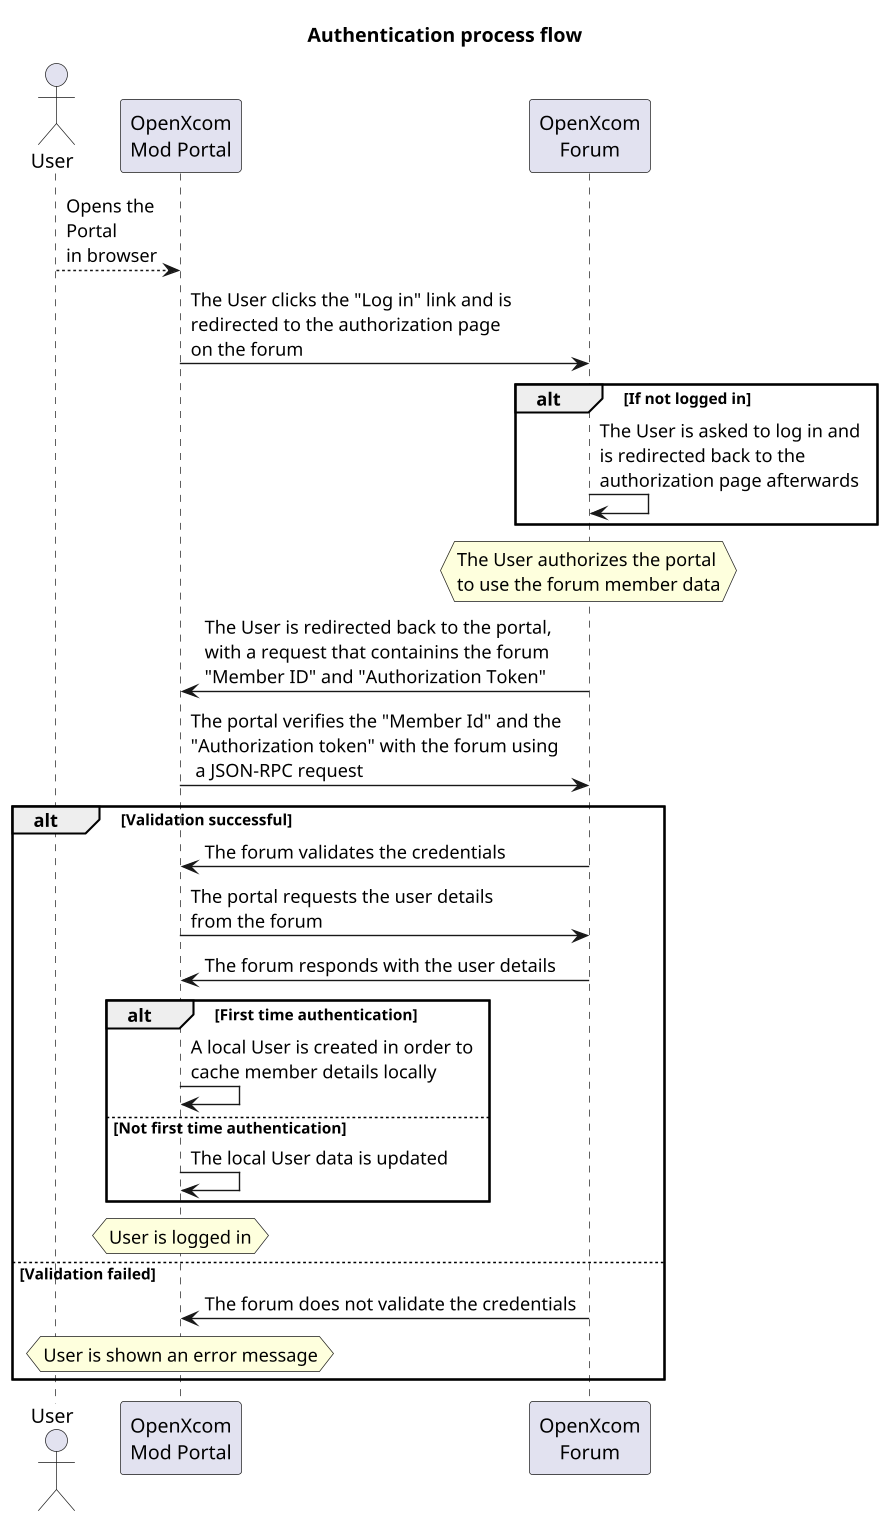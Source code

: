 @startuml
scale 884 width
title Authentication process flow
actor User
participant "OpenXcom\nMod Portal" as Portal
participant "OpenXcom\nForum" as Forum
User --> Portal: Opens the\nPortal\nin browser
Portal -> Forum: The User clicks the "Log in" link and is\nredirected to the authorization page\non the forum
alt If not logged in
    Forum -> Forum: The User is asked to log in and\nis redirected back to the\nauthorization page afterwards
end
hnote over  Forum: The User authorizes the portal\nto use the forum member data
Forum -> Portal: The User is redirected back to the portal,\nwith a request that containins the forum\n"Member ID" and "Authorization Token"
Portal -> Forum: The portal verifies the "Member Id" and the \n"Authorization token" with the forum using\n a JSON-RPC request
alt Validation successful
    Forum -> Portal: The forum validates the credentials
    Portal -> Forum: The portal requests the user details\nfrom the forum
    Forum -> Portal: The forum responds with the user details
    alt First time authentication
        Portal -> Portal: A local User is created in order to\ncache member details locally
    else Not first time authentication
        Portal -> Portal: The local User data is updated
    end
    hnote over Portal: User is logged in
else Validation failed
    Forum -> Portal: The forum does not validate the credentials
    hnote over Portal: User is shown an error message
end
@enduml

